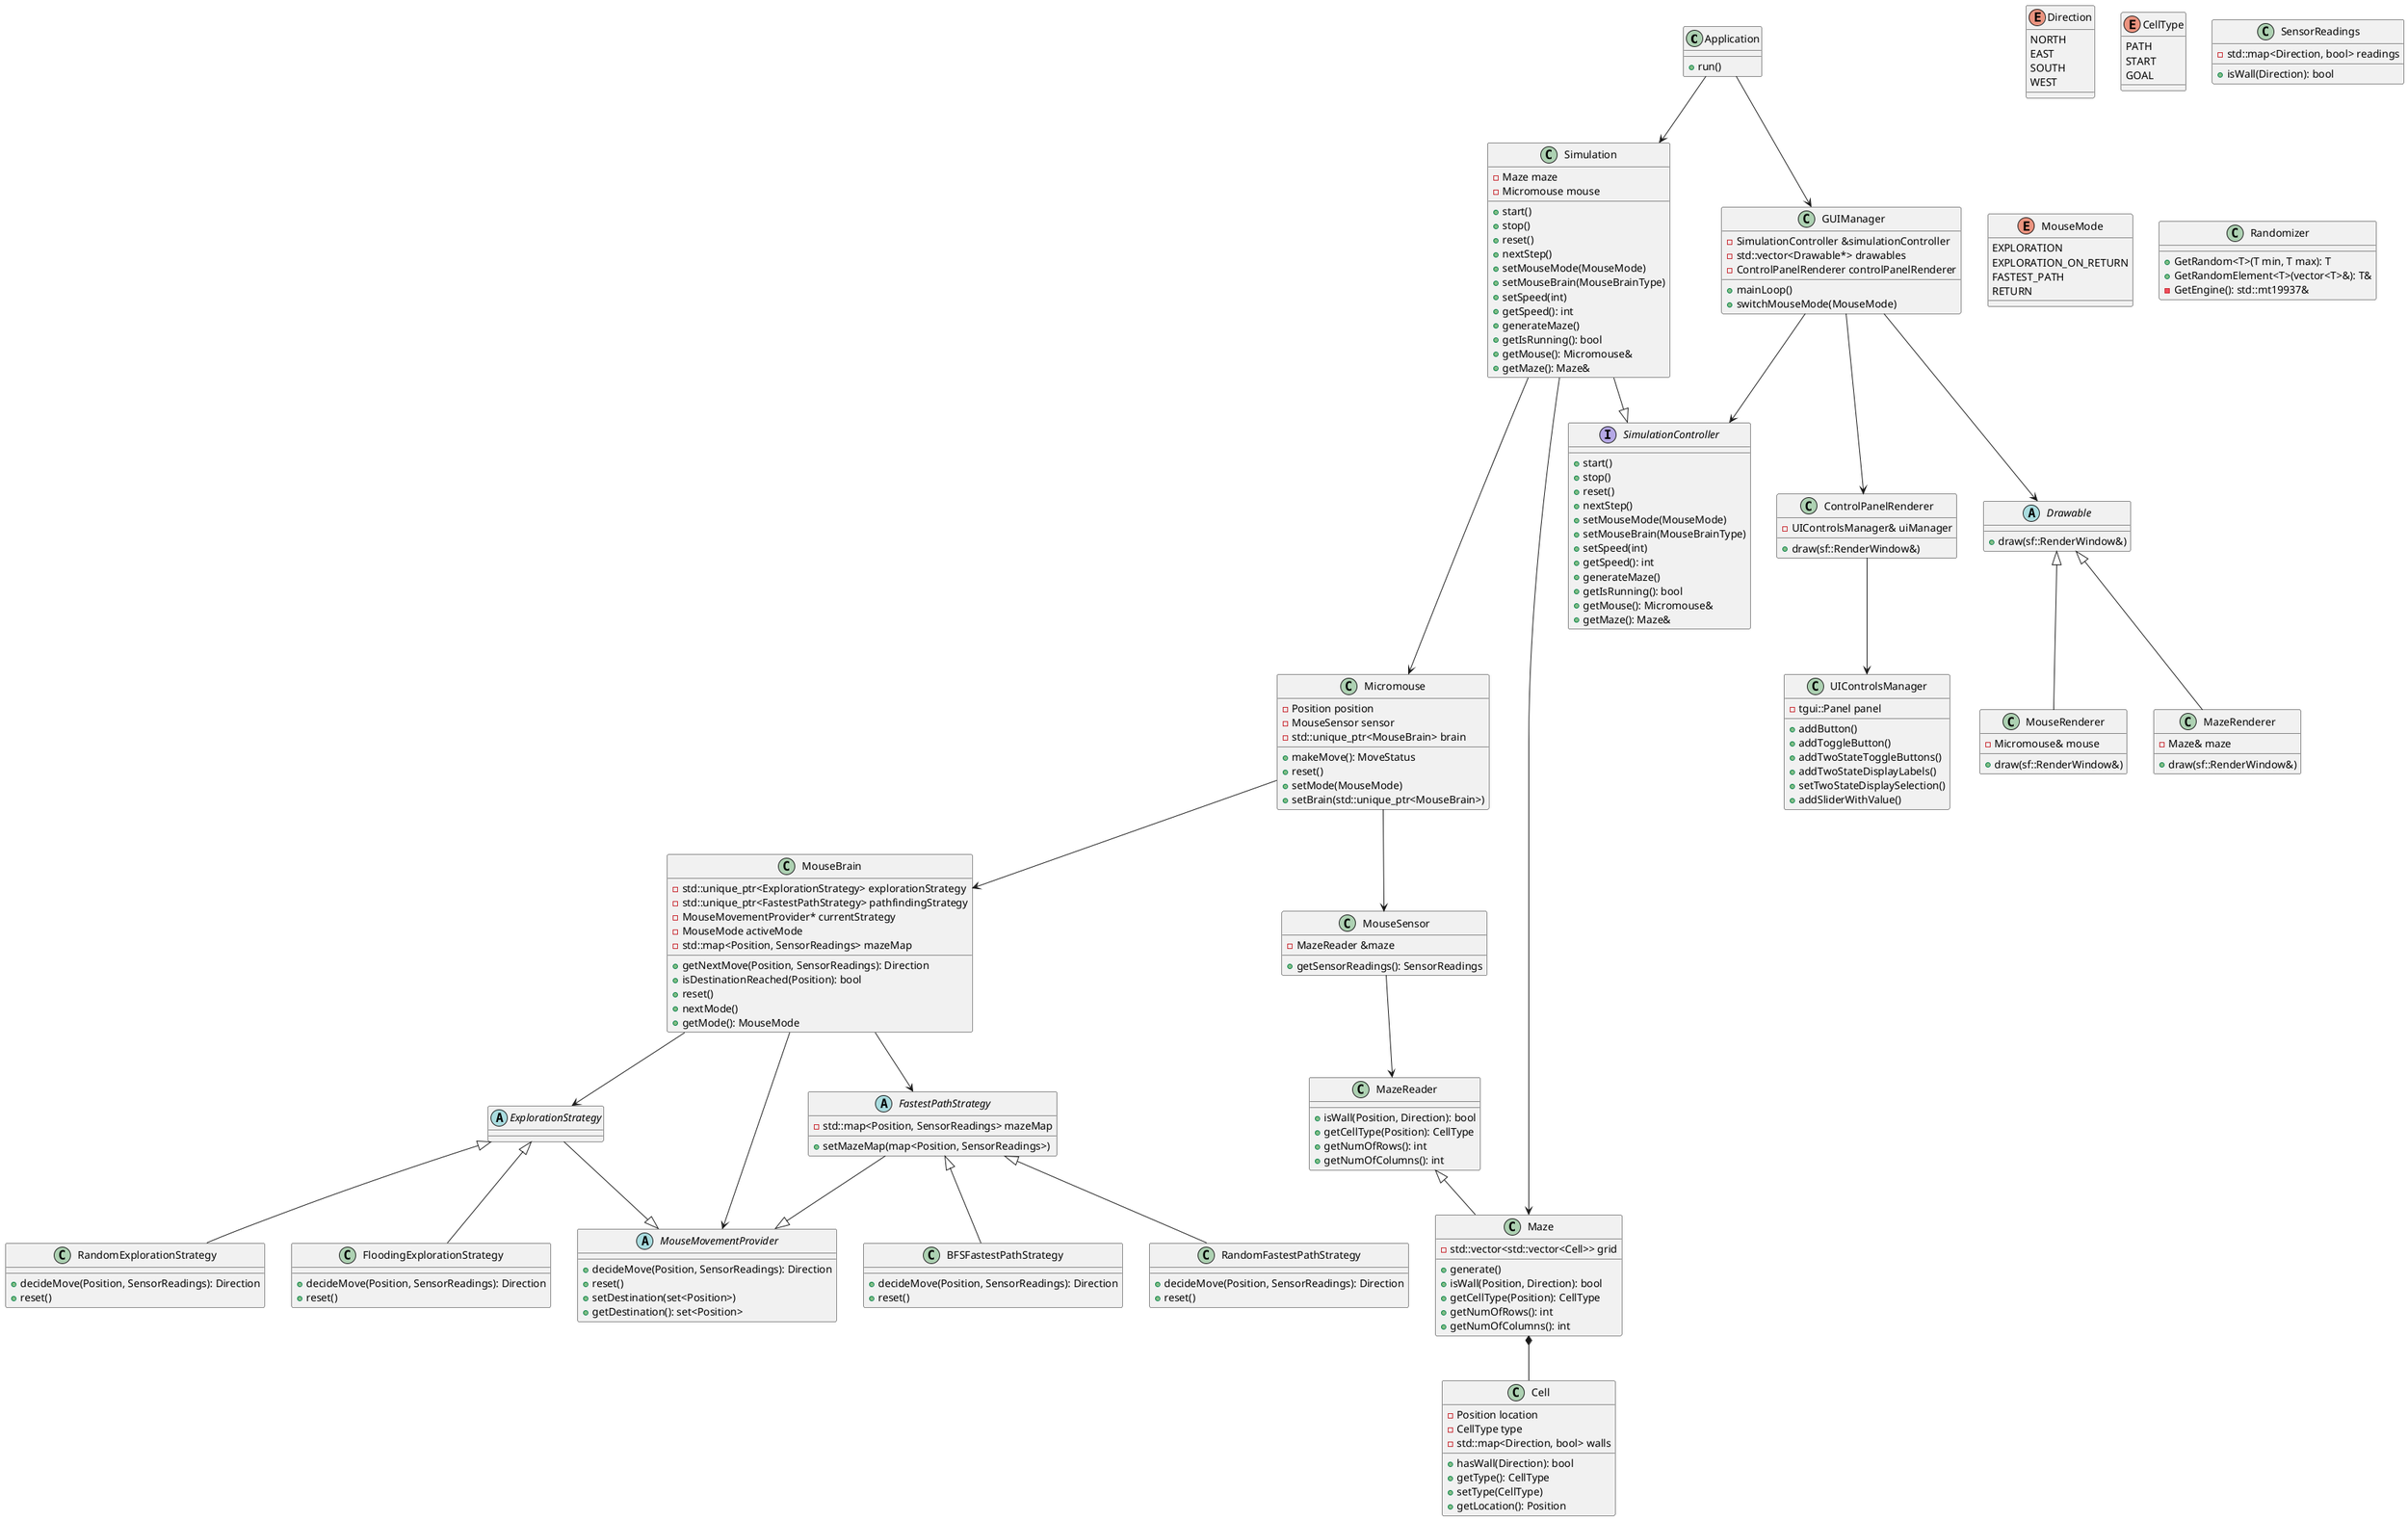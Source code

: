 @startuml

' ===== CORE =====
class Application {
    + run()
}
Application --> Simulation
Application --> GUIManager

interface SimulationController {
    + start()
    + stop()
    + reset()
    + nextStep()
    + setMouseMode(MouseMode)
    + setMouseBrain(MouseBrainType)
    + setSpeed(int)
    + getSpeed(): int
    + generateMaze()
    + getIsRunning(): bool
    + getMouse(): Micromouse&
    + getMaze(): Maze&
}

class Simulation {
    - Maze maze
    - Micromouse mouse
    + start()
    + stop()
    + reset()
    + nextStep()
    + setMouseMode(MouseMode)
    + setMouseBrain(MouseBrainType)
    + setSpeed(int)
    + getSpeed(): int
    + generateMaze()
    + getIsRunning(): bool
    + getMouse(): Micromouse&
    + getMaze(): Maze&
}
Simulation -|> SimulationController
Simulation --> Maze
Simulation ---> Micromouse

' ===== GUI =====
class GUIManager {
    - SimulationController &simulationController
    - std::vector<Drawable*> drawables
    - ControlPanelRenderer controlPanelRenderer
    + mainLoop()
    + switchMouseMode(MouseMode)
}
GUIManager --> SimulationController

abstract class Drawable {
    + draw(sf::RenderWindow&)
}
Drawable <|-- MazeRenderer
Drawable <|-- MouseRenderer

class MazeRenderer {
    - Maze& maze
    + draw(sf::RenderWindow&)
}
class MouseRenderer {
    - Micromouse& mouse
    + draw(sf::RenderWindow&)
}

class ControlPanelRenderer {
    - UIControlsManager& uiManager
    + draw(sf::RenderWindow&)
}
ControlPanelRenderer --> UIControlsManager

class UIControlsManager {
    - tgui::Panel panel
    + addButton()
    + addToggleButton()
    + addTwoStateToggleButtons()
    + addTwoStateDisplayLabels()
    + setTwoStateDisplaySelection()
    + addSliderWithValue()
}

GUIManager --> Drawable
GUIManager --> ControlPanelRenderer

' ===== MAZE =====

class MazeReader {
    + isWall(Position, Direction): bool
    + getCellType(Position): CellType
    + getNumOfRows(): int
    + getNumOfColumns(): int
}

class Maze {
    - std::vector<std::vector<Cell>> grid
    + generate()
    + isWall(Position, Direction): bool
    + getCellType(Position): CellType
    + getNumOfRows(): int
    + getNumOfColumns(): int
}

MazeReader <|-- Maze
Maze *-- Cell

class Cell {
    - Position location
    - CellType type
    - std::map<Direction, bool> walls
    + hasWall(Direction): bool
    + getType(): CellType
    + setType(CellType)
    + getLocation(): Position
}

enum Direction {
    NORTH
    EAST
    SOUTH
    WEST
}
enum CellType {
    PATH
    START
    GOAL
}

' ===== MOUSE =====
class Micromouse {
    - Position position
    - MouseSensor sensor
    - std::unique_ptr<MouseBrain> brain
    + makeMove(): MoveStatus
    + reset()
    + setMode(MouseMode)
    + setBrain(std::unique_ptr<MouseBrain>)
}

class MouseSensor {
    - MazeReader &maze
    + getSensorReadings(): SensorReadings
}

class SensorReadings {
    - std::map<Direction, bool> readings
    + isWall(Direction): bool
}

enum MouseMode {
    EXPLORATION
    EXPLORATION_ON_RETURN
    FASTEST_PATH
    RETURN
}

Micromouse --> MouseSensor
Micromouse --> MouseBrain
MouseSensor --> MazeReader

' ===== MOUSE BRAIN =====
class MouseBrain {
    - std::unique_ptr<ExplorationStrategy> explorationStrategy
    - std::unique_ptr<FastestPathStrategy> pathfindingStrategy
    - MouseMovementProvider* currentStrategy
    - MouseMode activeMode
    - std::map<Position, SensorReadings> mazeMap
    + getNextMove(Position, SensorReadings): Direction
    + isDestinationReached(Position): bool
    + reset()
    + nextMode()
    + getMode(): MouseMode
}

MouseBrain --> MouseMovementProvider
MouseBrain --> ExplorationStrategy
MouseBrain --> FastestPathStrategy

' ===== STRATEGIES =====
abstract class MouseMovementProvider {
    + decideMove(Position, SensorReadings): Direction
    + reset()
    + setDestination(set<Position>)
    + getDestination(): set<Position>
}
abstract class ExplorationStrategy
abstract class FastestPathStrategy {
    - std::map<Position, SensorReadings> mazeMap
    + setMazeMap(map<Position, SensorReadings>)
}

ExplorationStrategy --|> MouseMovementProvider
FastestPathStrategy --|> MouseMovementProvider

class RandomExplorationStrategy {
    + decideMove(Position, SensorReadings): Direction
    + reset()
}
ExplorationStrategy <|-- RandomExplorationStrategy

class FloodingExplorationStrategy {
    + decideMove(Position, SensorReadings): Direction
    + reset()
}
ExplorationStrategy <|-- FloodingExplorationStrategy

class BFSFastestPathStrategy {
    + decideMove(Position, SensorReadings): Direction
    + reset()
}
FastestPathStrategy <|-- RandomFastestPathStrategy

class RandomFastestPathStrategy {
    + decideMove(Position, SensorReadings): Direction
    + reset()
}
FastestPathStrategy <|-- BFSFastestPathStrategy

' ===== UTILS =====
class Randomizer {
    + GetRandom<T>(T min, T max): T
    + GetRandomElement<T>(vector<T>&): T&
    - GetEngine(): std::mt19937&
}

@enduml